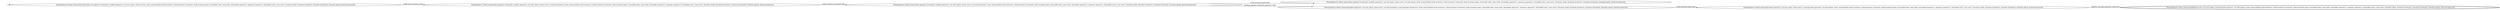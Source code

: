 digraph {
rankdir="LR"
s0[label="State(index=0, fluent atoms=[(at bob shed), (at spanner1 location2), (usable spanner1), (at nut1 gate), (loose nut1)], static atoms=[(link shed location1), (link location1 location2), (link location2 gate), (locatable bob), (man bob), (locatable spanner1), (spanner spanner1), (locatable nut1), (nut nut1), (location shed), (location location1), (location location2), (location gate)], derived atoms=[])"]
s1[label="State(index=1, fluent atoms=[(at spanner1 location2), (usable spanner1), (at nut1 gate), (loose nut1), (at bob location1)], static atoms=[(link shed location1), (link location1 location2), (link location2 gate), (locatable bob), (man bob), (locatable spanner1), (spanner spanner1), (locatable nut1), (nut nut1), (location shed), (location location1), (location location2), (location gate)], derived atoms=[])"]
s2[label="State(index=2, fluent atoms=[(at spanner1 location2), (usable spanner1), (at nut1 gate), (loose nut1), (at bob location2)], static atoms=[(link shed location1), (link location1 location2), (link location2 gate), (locatable bob), (man bob), (locatable spanner1), (spanner spanner1), (locatable nut1), (nut nut1), (location shed), (location location1), (location location2), (location gate)], derived atoms=[])"]
s3[label="State(index=3, fluent atoms=[(at spanner1 location2), (usable spanner1), (at nut1 gate), (loose nut1), (at bob gate)], static atoms=[(link shed location1), (link location1 location2), (link location2 gate), (locatable bob), (man bob), (locatable spanner1), (spanner spanner1), (locatable nut1), (nut nut1), (location shed), (location location1), (location location2), (location gate)], derived atoms=[])"]
s4[label="State(index=4, fluent atoms=[(usable spanner1), (at nut1 gate), (loose nut1), (at bob location2), (carrying bob spanner1)], static atoms=[(link shed location1), (link location1 location2), (link location2 gate), (locatable bob), (man bob), (locatable spanner1), (spanner spanner1), (locatable nut1), (nut nut1), (location shed), (location location1), (location location2), (location gate)], derived atoms=[])"]
s5[label="State(index=5, fluent atoms=[(usable spanner1), (at nut1 gate), (loose nut1), (carrying bob spanner1), (at bob gate)], static atoms=[(link shed location1), (link location1 location2), (link location2 gate), (locatable bob), (man bob), (locatable spanner1), (spanner spanner1), (locatable nut1), (nut nut1), (location shed), (location location1), (location location2), (location gate)], derived atoms=[])"]
s6[peripheries=2,label="State(index=6, fluent atoms=[(tightened nut1), (at nut1 gate), (carrying bob spanner1), (at bob gate)], static atoms=[(link shed location1), (link location1 location2), (link location2 gate), (locatable bob), (man bob), (locatable spanner1), (spanner spanner1), (locatable nut1), (nut nut1), (location shed), (location location1), (location location2), (location gate)], derived atoms=[])"]
Dangling [ label = "", style = invis ]
{ rank = same; Dangling }
Dangling -> s0
{ rank = same; s3}
{ rank = same; s0}
{ rank = same; s1}
{ rank = same; s2}
{ rank = same; s4}
{ rank = same; s5}
{ rank = same; s6}
s0->s1 [label="(walk shed location1 bob)"]
s1->s2 [label="(walk location1 location2 bob)"]
s2->s3 [label="(walk location2 gate bob)"]
s2->s4 [label="(pickup_spanner location2 spanner1 bob)"]
s4->s5 [label="(walk location2 gate bob)"]
s5->s6 [label="(tighten_nut gate spanner1 bob nut1)"]
}
